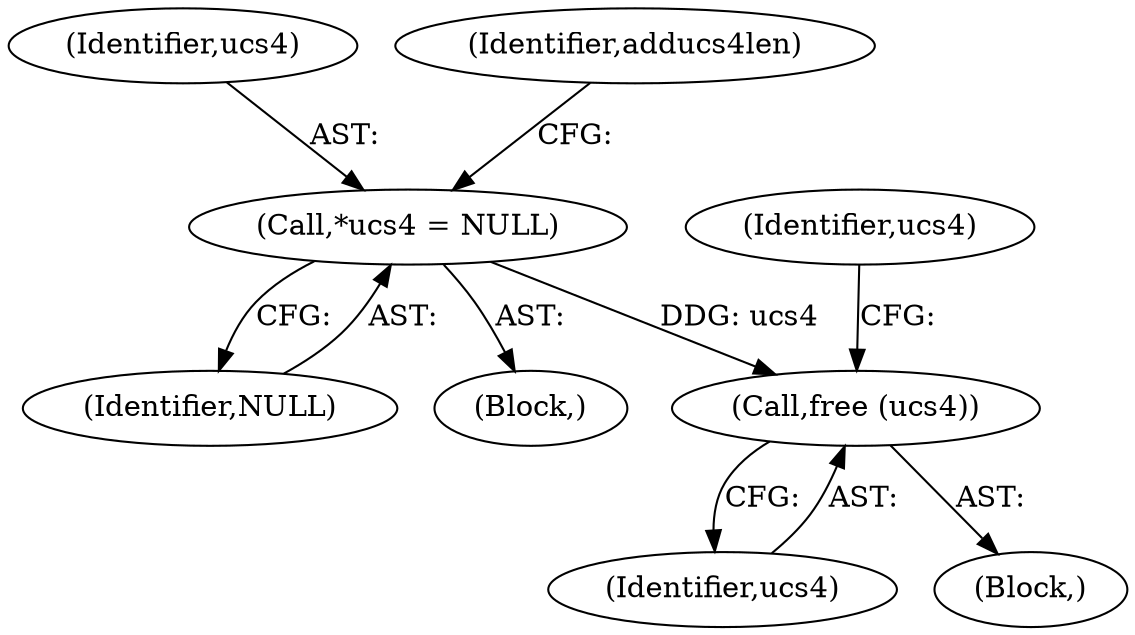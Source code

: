 digraph "0_savannah_2e97c2796581c27213962c77f5a8571a598f9a2e_1@API" {
"1000124" [label="(Call,free (ucs4))"];
"1000112" [label="(Call,*ucs4 = NULL)"];
"1000114" [label="(Identifier,NULL)"];
"1000113" [label="(Identifier,ucs4)"];
"1000125" [label="(Identifier,ucs4)"];
"1000124" [label="(Call,free (ucs4))"];
"1000119" [label="(Identifier,adducs4len)"];
"1000112" [label="(Call,*ucs4 = NULL)"];
"1000105" [label="(Block,)"];
"1000122" [label="(Block,)"];
"1000127" [label="(Identifier,ucs4)"];
"1000124" -> "1000122"  [label="AST: "];
"1000124" -> "1000125"  [label="CFG: "];
"1000125" -> "1000124"  [label="AST: "];
"1000127" -> "1000124"  [label="CFG: "];
"1000112" -> "1000124"  [label="DDG: ucs4"];
"1000112" -> "1000105"  [label="AST: "];
"1000112" -> "1000114"  [label="CFG: "];
"1000113" -> "1000112"  [label="AST: "];
"1000114" -> "1000112"  [label="AST: "];
"1000119" -> "1000112"  [label="CFG: "];
}
